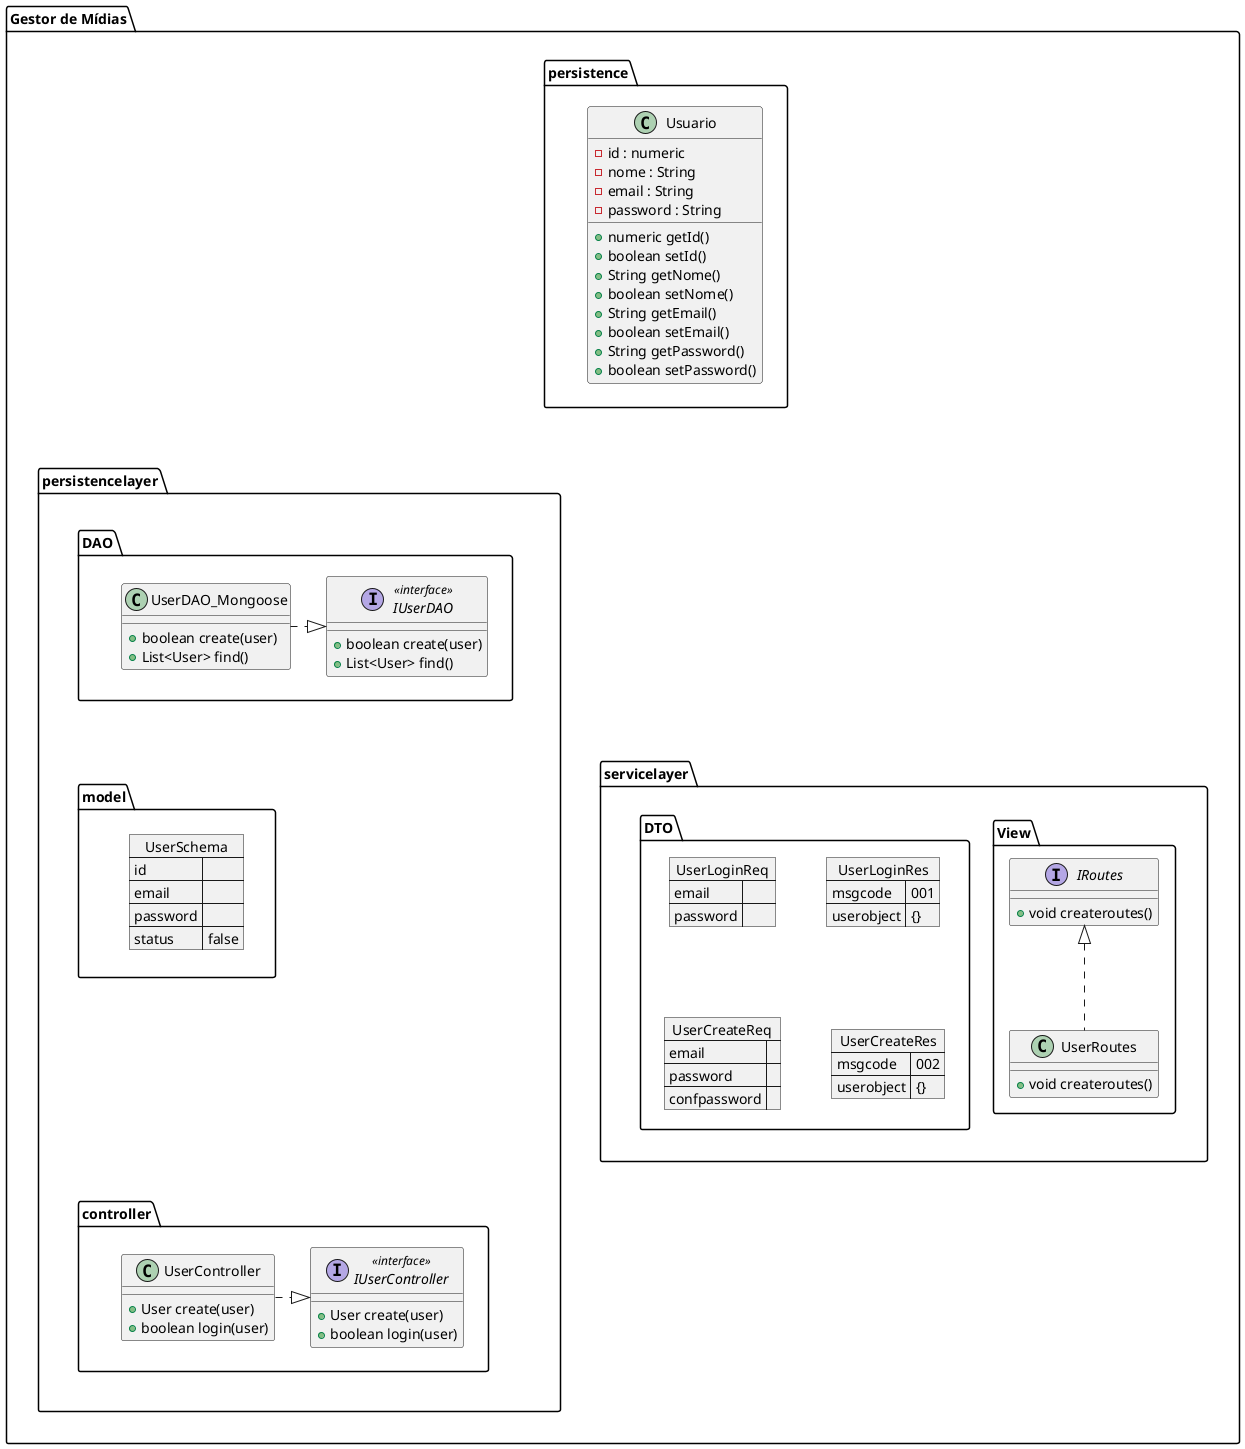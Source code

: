 @startuml
allow_mixing

package "Gestor de Mídias" {
    package "persistence"{
        class Usuario {
             - id : numeric
             - nome : String
             - email : String
             - password : String
             + numeric getId()
             + boolean setId()
             + String getNome()
             + boolean setNome()
             + String getEmail()
             + boolean setEmail()
             + String getPassword()
             + boolean setPassword()
             }
        
    }
    package "persistencelayer"{
        package "DAO"{
            class UserDAO_Mongoose {
                   + boolean create(user)
                   + List<User> find()
                   }
            interface IUserDAO <<interface>> {
                 + boolean create(user)
                 + List<User> find()
                  }
            IUserDAO <|..left UserDAO_Mongoose
        }
       
       
        package "controller"{
       
           interface IUserController <<interface>> {
                 + User create(user)
                 + boolean login(user)
                  }
            class UserController{
                  + User create(user)
                  + boolean login(user)
                  }
          IUserController <|..left UserController        
        }
        package "model"{
            json "UserSchema" as userschema {
                "id"  : "",
                "email" : "",
                "password": "",
                "status" : "false"
            }
        }
    }
    package "servicelayer" {
        package "View"{
            interface IRoutes {
                +void createroutes()
            }
            class UserRoutes {
                +void createroutes()
            }
            IRoutes <|.. UserRoutes
        }
        package "DTO"{
            json "UserLoginReq" as userloginreq {
                "email" : "",
                "password": ""
            }
            json "UserLoginRes" as userloginres {
                "msgcode" : "001",
                "userobject": "{}"
            }
            json "UserCreateReq" as usercreatereq{
                "email" : "",
                "password": "",
                "confpassword": ""
            }
            json "UserCreateRes" as usercreateres{
                "msgcode" : "002",
                "userobject": "{}"
            }

        }

    }

}

persistence -[hidden]--> persistencelayer
persistencelayer -[hidden]--> servicelayer

DAO -[hidden]--> model
model -[hidden]--> controller


''View -[hidden]--> DTO

@enduml@startuml
allow_mixing

package "sysfit" {
    package "persistence"{
        class User {
             - id : numeric
             - login : String
             - password : String
             
             + numeric getId()
             }
    }
    package "persistencelayer"{
        package "DAO"{
            class UserDAO_Mongoose {
                   + boolean create(user)
                   + List<User> find()
                   }
            interface IUserDAO <<interface>> {
                 + boolean create(user)
                 + List<User> find()
                  }
            IUserDAO <|..left UserDAO_Mongoose
        }
       
       
        package "controller"{
       
           interface IUserController <<interface>> {
                 + User create(user)
                 + boolean login(user)
                  }
            class UserController{
                  + User create(user)
                  + boolean login(user)
                  }
          IUserController <|..left UserController        
        }
        package "model"{
            json "UserSchema" as userschema {
                "id"  : "",
                "email" : "",
                "password": "",
                "status" : "false"
            }
        }
    }
    package "servicelayer" {
        package "View"{
            interface IRoutes {
                +void createroutes()
            }
            class UserRoutes {
                +void createroutes()
            }
            IRoutes <|.. UserRoutes
        }
        package "DTO"{
            json "UserLoginReq" as userloginreq {
                "email" : "",
                "password": ""
            }
            json "UserLoginRes" as userloginres {
                "msgcode" : "001",
                "userobject": "{}"
            }
            json "UserCreateReq" as usercreatereq{
                "email" : "",
                "password": "",
                "confpassword": ""
            }
            json "UserCreateRes" as usercreateres{
                "msgcode" : "002",
                "userobject": "{}"
            }

        }

    }

}

persistence -[hidden]--> persistencelayer
persistencelayer -[hidden]--> servicelayer

DAO -[hidden]--> model
model -[hidden]--> controller


''View -[hidden]--> DTO

@enduml